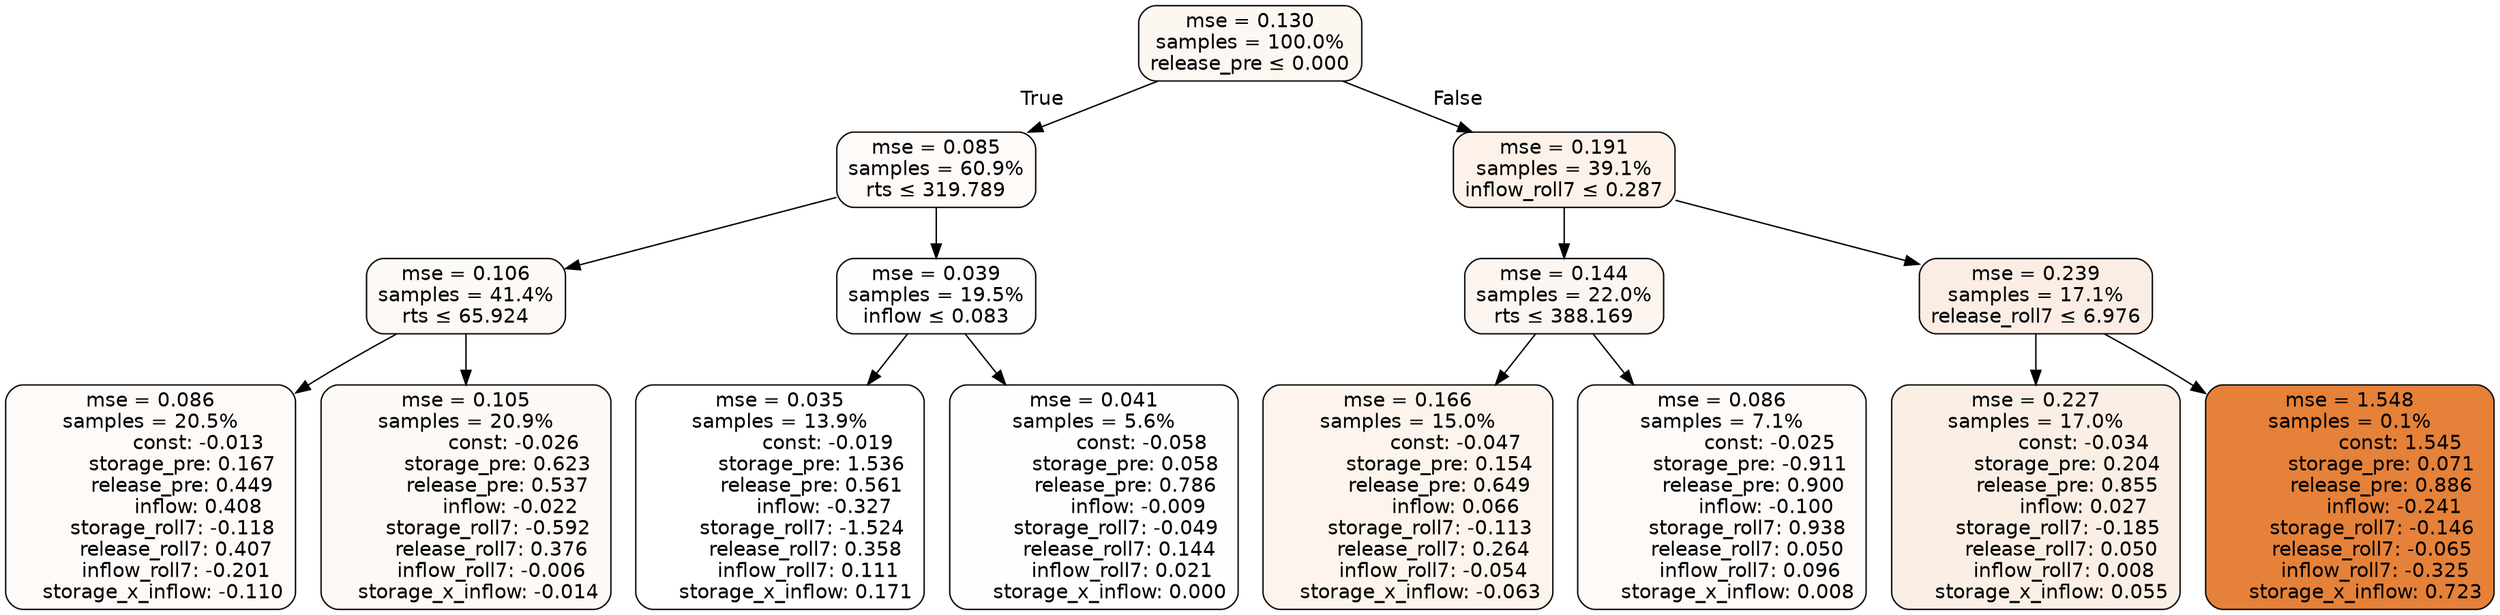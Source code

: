 digraph tree {
bgcolor="transparent"
node [shape=rectangle, style="filled, rounded", color="black", fontname=helvetica] ;
edge [fontname=helvetica] ;
	"0" [label="mse = 0.130
samples = 100.0%
release_pre &le; 0.000", fillcolor="#fdf7f2"]
	"1" [label="mse = 0.085
samples = 60.9%
rts &le; 319.789", fillcolor="#fefaf8"]
	"2" [label="mse = 0.106
samples = 41.4%
rts &le; 65.924", fillcolor="#fdf9f5"]
	"3" [label="mse = 0.086
samples = 20.5%
               const: -0.013
          storage_pre: 0.167
          release_pre: 0.449
               inflow: 0.408
       storage_roll7: -0.118
        release_roll7: 0.407
        inflow_roll7: -0.201
    storage_x_inflow: -0.110", fillcolor="#fefaf8"]
	"4" [label="mse = 0.105
samples = 20.9%
               const: -0.026
          storage_pre: 0.623
          release_pre: 0.537
              inflow: -0.022
       storage_roll7: -0.592
        release_roll7: 0.376
        inflow_roll7: -0.006
    storage_x_inflow: -0.014", fillcolor="#fdf9f5"]
	"5" [label="mse = 0.039
samples = 19.5%
inflow &le; 0.083", fillcolor="#fefefe"]
	"6" [label="mse = 0.035
samples = 13.9%
               const: -0.019
          storage_pre: 1.536
          release_pre: 0.561
              inflow: -0.327
       storage_roll7: -1.524
        release_roll7: 0.358
         inflow_roll7: 0.111
     storage_x_inflow: 0.171", fillcolor="#ffffff"]
	"7" [label="mse = 0.041
samples = 5.6%
               const: -0.058
          storage_pre: 0.058
          release_pre: 0.786
              inflow: -0.009
       storage_roll7: -0.049
        release_roll7: 0.144
         inflow_roll7: 0.021
     storage_x_inflow: 0.000", fillcolor="#fefefe"]
	"8" [label="mse = 0.191
samples = 39.1%
inflow_roll7 &le; 0.287", fillcolor="#fcf2ea"]
	"9" [label="mse = 0.144
samples = 22.0%
rts &le; 388.169", fillcolor="#fdf5f0"]
	"10" [label="mse = 0.166
samples = 15.0%
               const: -0.047
          storage_pre: 0.154
          release_pre: 0.649
               inflow: 0.066
       storage_roll7: -0.113
        release_roll7: 0.264
        inflow_roll7: -0.054
    storage_x_inflow: -0.063", fillcolor="#fcf4ed"]
	"11" [label="mse = 0.086
samples = 7.1%
               const: -0.025
         storage_pre: -0.911
          release_pre: 0.900
              inflow: -0.100
        storage_roll7: 0.938
        release_roll7: 0.050
         inflow_roll7: 0.096
     storage_x_inflow: 0.008", fillcolor="#fefaf8"]
	"12" [label="mse = 0.239
samples = 17.1%
release_roll7 &le; 6.976", fillcolor="#fbede4"]
	"13" [label="mse = 0.227
samples = 17.0%
               const: -0.034
          storage_pre: 0.204
          release_pre: 0.855
               inflow: 0.027
       storage_roll7: -0.185
        release_roll7: 0.050
         inflow_roll7: 0.008
     storage_x_inflow: 0.055", fillcolor="#fbefe5"]
	"14" [label="mse = 1.548
samples = 0.1%
                const: 1.545
          storage_pre: 0.071
          release_pre: 0.886
              inflow: -0.241
       storage_roll7: -0.146
       release_roll7: -0.065
        inflow_roll7: -0.325
     storage_x_inflow: 0.723", fillcolor="#e58139"]

	"0" -> "1" [labeldistance=2.5, labelangle=45, headlabel="True"]
	"1" -> "2"
	"2" -> "3"
	"2" -> "4"
	"1" -> "5"
	"5" -> "6"
	"5" -> "7"
	"0" -> "8" [labeldistance=2.5, labelangle=-45, headlabel="False"]
	"8" -> "9"
	"9" -> "10"
	"9" -> "11"
	"8" -> "12"
	"12" -> "13"
	"12" -> "14"
}